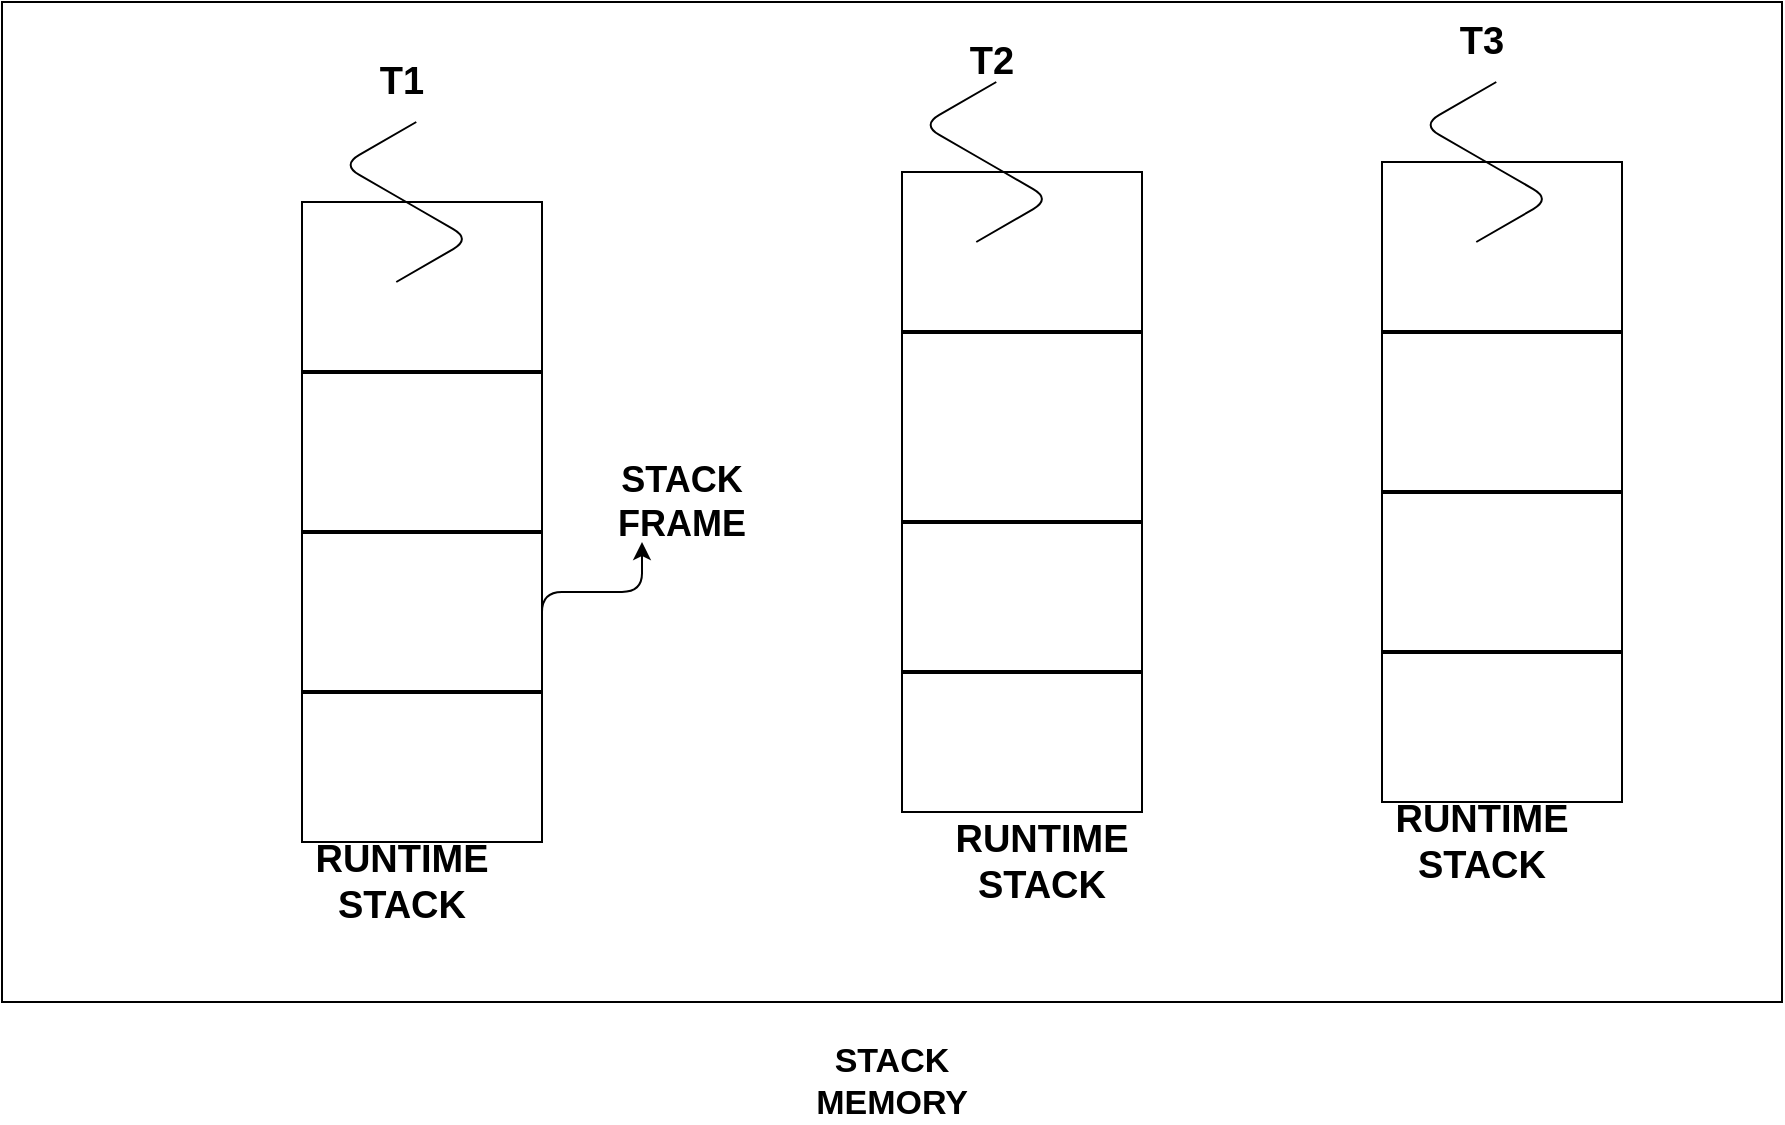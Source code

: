 <mxfile version="13.7.5" type="github">
  <diagram id="51FD_CmxDISkoAIh0EgZ" name="Page-1">
    <mxGraphModel dx="1888" dy="580" grid="1" gridSize="10" guides="1" tooltips="1" connect="1" arrows="1" fold="1" page="1" pageScale="1" pageWidth="850" pageHeight="1100" background="#FFFFFF" math="0" shadow="0">
      <root>
        <mxCell id="0" />
        <mxCell id="1" parent="0" />
        <mxCell id="289fhRH2at46OE4J4xK2-1" value="" style="rounded=0;whiteSpace=wrap;html=1;" vertex="1" parent="1">
          <mxGeometry x="-50" y="30" width="890" height="500" as="geometry" />
        </mxCell>
        <mxCell id="289fhRH2at46OE4J4xK2-2" value="" style="rounded=0;whiteSpace=wrap;html=1;" vertex="1" parent="1">
          <mxGeometry x="100" y="130" width="120" height="320" as="geometry" />
        </mxCell>
        <mxCell id="289fhRH2at46OE4J4xK2-4" value="" style="line;strokeWidth=2;html=1;" vertex="1" parent="1">
          <mxGeometry x="100" y="210" width="120" height="10" as="geometry" />
        </mxCell>
        <mxCell id="289fhRH2at46OE4J4xK2-5" value="" style="line;strokeWidth=2;html=1;" vertex="1" parent="1">
          <mxGeometry x="100" y="290" width="120" height="10" as="geometry" />
        </mxCell>
        <mxCell id="289fhRH2at46OE4J4xK2-6" value="" style="line;strokeWidth=2;html=1;" vertex="1" parent="1">
          <mxGeometry x="100" y="370" width="120" height="10" as="geometry" />
        </mxCell>
        <mxCell id="289fhRH2at46OE4J4xK2-8" value="" style="edgeStyle=isometricEdgeStyle;endArrow=none;html=1;" edge="1" parent="1">
          <mxGeometry width="50" height="100" relative="1" as="geometry">
            <mxPoint x="147.14" y="170" as="sourcePoint" />
            <mxPoint x="157.14" y="90" as="targetPoint" />
          </mxGeometry>
        </mxCell>
        <mxCell id="289fhRH2at46OE4J4xK2-9" value="&lt;b&gt;&lt;font style=&quot;font-size: 19px&quot;&gt;T1&lt;/font&gt;&lt;/b&gt;" style="text;html=1;strokeColor=none;fillColor=none;align=center;verticalAlign=middle;whiteSpace=wrap;rounded=0;" vertex="1" parent="1">
          <mxGeometry x="130" y="60" width="40" height="20" as="geometry" />
        </mxCell>
        <mxCell id="289fhRH2at46OE4J4xK2-10" value="&lt;b&gt;&lt;font style=&quot;font-size: 19px&quot;&gt;RUNTIME STACK&lt;/font&gt;&lt;/b&gt;" style="text;html=1;strokeColor=none;fillColor=none;align=center;verticalAlign=middle;whiteSpace=wrap;rounded=0;" vertex="1" parent="1">
          <mxGeometry x="130" y="460" width="40" height="20" as="geometry" />
        </mxCell>
        <mxCell id="289fhRH2at46OE4J4xK2-26" value="" style="rounded=0;whiteSpace=wrap;html=1;" vertex="1" parent="1">
          <mxGeometry x="400" y="115" width="120" height="320" as="geometry" />
        </mxCell>
        <mxCell id="289fhRH2at46OE4J4xK2-27" value="" style="line;strokeWidth=2;html=1;" vertex="1" parent="1">
          <mxGeometry x="400" y="190" width="120" height="10" as="geometry" />
        </mxCell>
        <mxCell id="289fhRH2at46OE4J4xK2-28" value="" style="line;strokeWidth=2;html=1;" vertex="1" parent="1">
          <mxGeometry x="400" y="285" width="120" height="10" as="geometry" />
        </mxCell>
        <mxCell id="289fhRH2at46OE4J4xK2-29" value="" style="line;strokeWidth=2;html=1;" vertex="1" parent="1">
          <mxGeometry x="400" y="360" width="120" height="10" as="geometry" />
        </mxCell>
        <mxCell id="289fhRH2at46OE4J4xK2-30" value="" style="edgeStyle=isometricEdgeStyle;endArrow=none;html=1;" edge="1" parent="1">
          <mxGeometry width="50" height="100" relative="1" as="geometry">
            <mxPoint x="437.14" y="150" as="sourcePoint" />
            <mxPoint x="447.14" y="70" as="targetPoint" />
          </mxGeometry>
        </mxCell>
        <mxCell id="289fhRH2at46OE4J4xK2-31" value="&lt;b&gt;&lt;font style=&quot;font-size: 19px&quot;&gt;T2&lt;/font&gt;&lt;/b&gt;" style="text;html=1;strokeColor=none;fillColor=none;align=center;verticalAlign=middle;whiteSpace=wrap;rounded=0;" vertex="1" parent="1">
          <mxGeometry x="425" y="50" width="40" height="20" as="geometry" />
        </mxCell>
        <mxCell id="289fhRH2at46OE4J4xK2-32" value="&lt;b&gt;&lt;font style=&quot;font-size: 19px&quot;&gt;RUNTIME STACK&lt;/font&gt;&lt;/b&gt;" style="text;html=1;strokeColor=none;fillColor=none;align=center;verticalAlign=middle;whiteSpace=wrap;rounded=0;" vertex="1" parent="1">
          <mxGeometry x="450" y="450" width="40" height="20" as="geometry" />
        </mxCell>
        <mxCell id="289fhRH2at46OE4J4xK2-33" value="" style="rounded=0;whiteSpace=wrap;html=1;" vertex="1" parent="1">
          <mxGeometry x="640" y="110" width="120" height="320" as="geometry" />
        </mxCell>
        <mxCell id="289fhRH2at46OE4J4xK2-34" value="" style="line;strokeWidth=2;html=1;" vertex="1" parent="1">
          <mxGeometry x="640" y="190" width="120" height="10" as="geometry" />
        </mxCell>
        <mxCell id="289fhRH2at46OE4J4xK2-35" value="" style="line;strokeWidth=2;html=1;" vertex="1" parent="1">
          <mxGeometry x="640" y="270" width="120" height="10" as="geometry" />
        </mxCell>
        <mxCell id="289fhRH2at46OE4J4xK2-36" value="" style="line;strokeWidth=2;html=1;" vertex="1" parent="1">
          <mxGeometry x="640" y="350" width="120" height="10" as="geometry" />
        </mxCell>
        <mxCell id="289fhRH2at46OE4J4xK2-37" value="" style="edgeStyle=isometricEdgeStyle;endArrow=none;html=1;" edge="1" parent="1">
          <mxGeometry width="50" height="100" relative="1" as="geometry">
            <mxPoint x="687.14" y="150" as="sourcePoint" />
            <mxPoint x="697.14" y="70" as="targetPoint" />
          </mxGeometry>
        </mxCell>
        <mxCell id="289fhRH2at46OE4J4xK2-38" value="&lt;b&gt;&lt;font style=&quot;font-size: 19px&quot;&gt;T3&lt;/font&gt;&lt;/b&gt;" style="text;html=1;strokeColor=none;fillColor=none;align=center;verticalAlign=middle;whiteSpace=wrap;rounded=0;" vertex="1" parent="1">
          <mxGeometry x="670" y="40" width="40" height="20" as="geometry" />
        </mxCell>
        <mxCell id="289fhRH2at46OE4J4xK2-39" value="&lt;b&gt;&lt;font style=&quot;font-size: 19px&quot;&gt;RUNTIME STACK&lt;/font&gt;&lt;/b&gt;" style="text;html=1;strokeColor=none;fillColor=none;align=center;verticalAlign=middle;whiteSpace=wrap;rounded=0;" vertex="1" parent="1">
          <mxGeometry x="670" y="440" width="40" height="20" as="geometry" />
        </mxCell>
        <mxCell id="289fhRH2at46OE4J4xK2-42" value="" style="edgeStyle=elbowEdgeStyle;elbow=vertical;endArrow=classic;html=1;" edge="1" parent="1">
          <mxGeometry width="50" height="50" relative="1" as="geometry">
            <mxPoint x="220" y="350" as="sourcePoint" />
            <mxPoint x="270" y="300" as="targetPoint" />
          </mxGeometry>
        </mxCell>
        <mxCell id="289fhRH2at46OE4J4xK2-43" value="&lt;b&gt;&lt;font style=&quot;font-size: 17px&quot;&gt;STACK MEMORY&lt;/font&gt;&lt;/b&gt;" style="text;html=1;strokeColor=none;fillColor=none;align=center;verticalAlign=middle;whiteSpace=wrap;rounded=0;" vertex="1" parent="1">
          <mxGeometry x="375" y="560" width="40" height="20" as="geometry" />
        </mxCell>
        <mxCell id="289fhRH2at46OE4J4xK2-44" value="STACK FRAME" style="text;html=1;strokeColor=none;fillColor=none;align=center;verticalAlign=middle;whiteSpace=wrap;rounded=0;fontStyle=1;fontSize=18;" vertex="1" parent="1">
          <mxGeometry x="270" y="270" width="40" height="20" as="geometry" />
        </mxCell>
      </root>
    </mxGraphModel>
  </diagram>
</mxfile>
